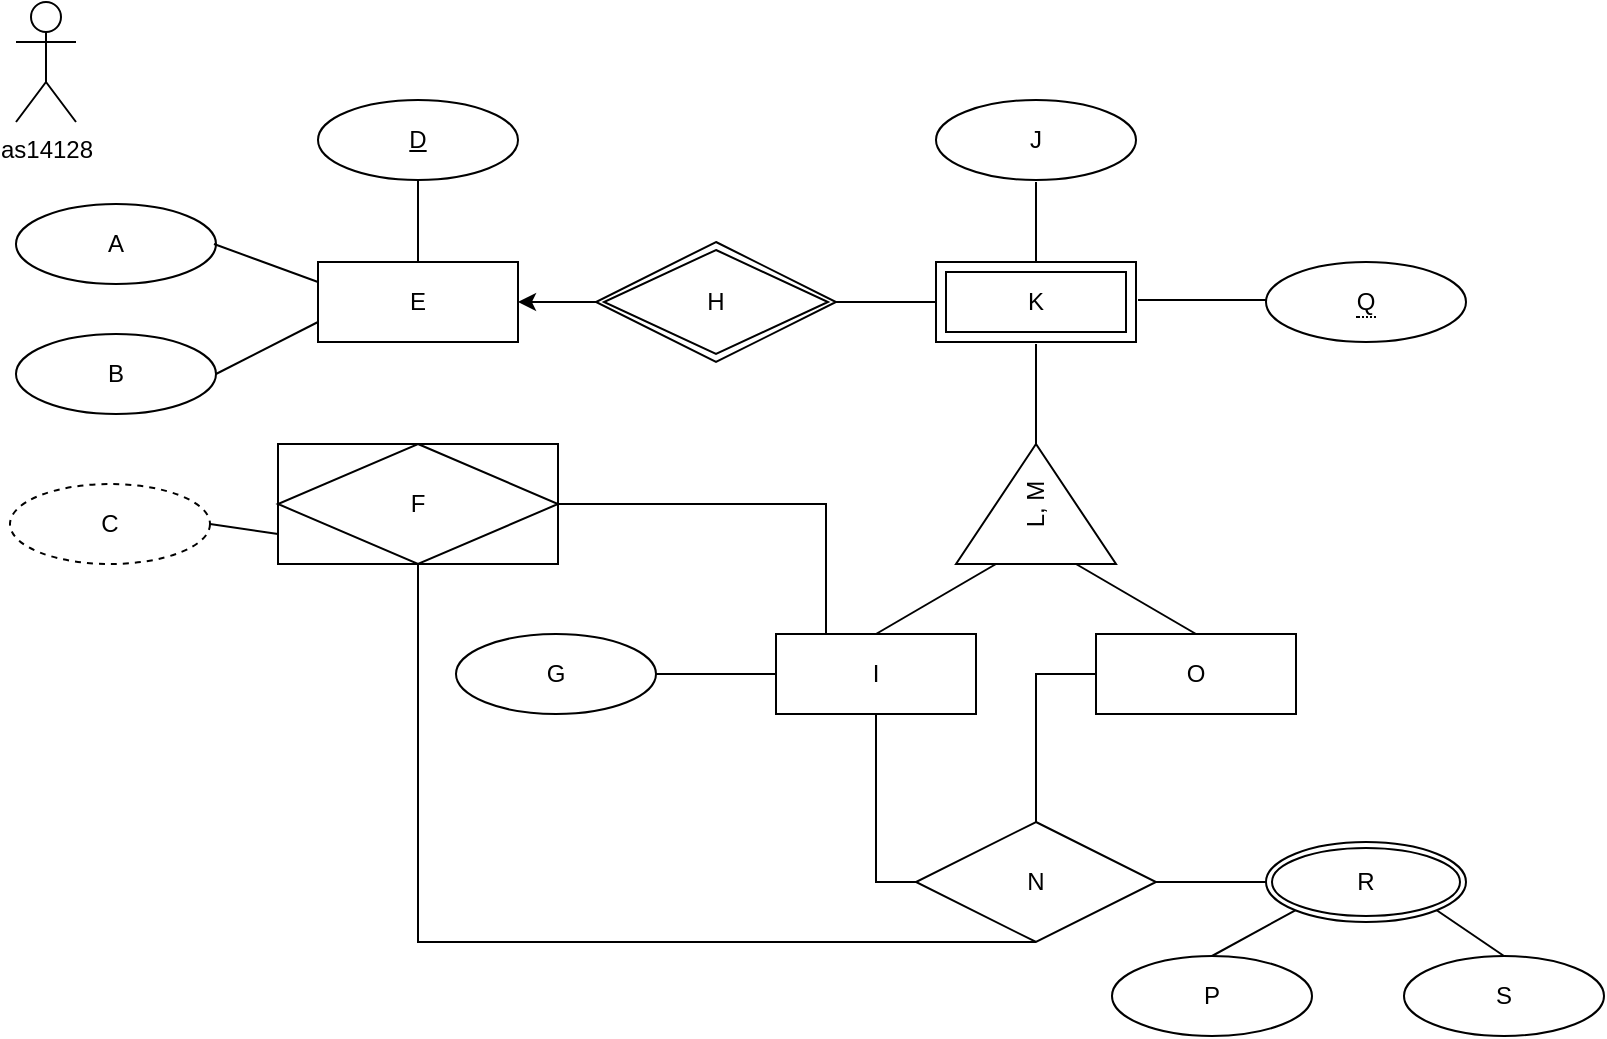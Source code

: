 <mxfile version="16.5.3" type="device"><diagram id="KcgvSHTCboE4x2ObBVBz" name="Page-1"><mxGraphModel dx="1038" dy="489" grid="0" gridSize="10" guides="1" tooltips="1" connect="1" arrows="0" fold="1" page="1" pageScale="1" pageWidth="850" pageHeight="1100" math="0" shadow="0"><root><mxCell id="0"/><mxCell id="1" parent="0"/><mxCell id="jOBMFIL_v7f5LbKVYLSg-1" value="as14128" style="shape=umlActor;verticalLabelPosition=bottom;verticalAlign=top;html=1;outlineConnect=0;" parent="1" vertex="1"><mxGeometry x="44" y="19" width="30" height="60" as="geometry"/></mxCell><mxCell id="ZhK_0OEdVRAU7fmIs1_y-1" value="A" style="ellipse;whiteSpace=wrap;html=1;align=center;" parent="1" vertex="1"><mxGeometry x="44" y="120" width="100" height="40" as="geometry"/></mxCell><mxCell id="ZhK_0OEdVRAU7fmIs1_y-2" value="B" style="ellipse;whiteSpace=wrap;html=1;align=center;" parent="1" vertex="1"><mxGeometry x="44" y="185" width="100" height="40" as="geometry"/></mxCell><mxCell id="ZhK_0OEdVRAU7fmIs1_y-3" value="C" style="ellipse;whiteSpace=wrap;html=1;align=center;dashed=1;" parent="1" vertex="1"><mxGeometry x="41" y="260" width="100" height="40" as="geometry"/></mxCell><mxCell id="ZhK_0OEdVRAU7fmIs1_y-4" value="E" style="whiteSpace=wrap;html=1;align=center;" parent="1" vertex="1"><mxGeometry x="195" y="149" width="100" height="40" as="geometry"/></mxCell><mxCell id="ZhK_0OEdVRAU7fmIs1_y-6" value="" style="endArrow=none;html=1;rounded=0;entryX=0;entryY=0.25;entryDx=0;entryDy=0;" parent="1" target="ZhK_0OEdVRAU7fmIs1_y-4" edge="1"><mxGeometry relative="1" as="geometry"><mxPoint x="143" y="140" as="sourcePoint"/><mxPoint x="303" y="140" as="targetPoint"/></mxGeometry></mxCell><mxCell id="ZhK_0OEdVRAU7fmIs1_y-7" value="" style="endArrow=none;html=1;rounded=0;entryX=0;entryY=0.75;entryDx=0;entryDy=0;" parent="1" target="ZhK_0OEdVRAU7fmIs1_y-4" edge="1"><mxGeometry relative="1" as="geometry"><mxPoint x="144" y="205" as="sourcePoint"/><mxPoint x="304" y="205" as="targetPoint"/></mxGeometry></mxCell><mxCell id="ZhK_0OEdVRAU7fmIs1_y-8" value="D" style="ellipse;whiteSpace=wrap;html=1;align=center;fontStyle=4;" parent="1" vertex="1"><mxGeometry x="195" y="68" width="100" height="40" as="geometry"/></mxCell><mxCell id="ZhK_0OEdVRAU7fmIs1_y-9" value="" style="endArrow=none;html=1;rounded=0;entryX=0.5;entryY=0;entryDx=0;entryDy=0;" parent="1" target="ZhK_0OEdVRAU7fmIs1_y-4" edge="1"><mxGeometry relative="1" as="geometry"><mxPoint x="245" y="108" as="sourcePoint"/><mxPoint x="405" y="108" as="targetPoint"/></mxGeometry></mxCell><mxCell id="ZhK_0OEdVRAU7fmIs1_y-10" value="F" style="shape=associativeEntity;whiteSpace=wrap;html=1;align=center;" parent="1" vertex="1"><mxGeometry x="175" y="240" width="140" height="60" as="geometry"/></mxCell><mxCell id="ZhK_0OEdVRAU7fmIs1_y-11" value="" style="endArrow=none;html=1;rounded=0;entryX=0;entryY=0.75;entryDx=0;entryDy=0;exitX=1;exitY=0.5;exitDx=0;exitDy=0;" parent="1" source="ZhK_0OEdVRAU7fmIs1_y-3" target="ZhK_0OEdVRAU7fmIs1_y-10" edge="1"><mxGeometry relative="1" as="geometry"><mxPoint x="142" y="280" as="sourcePoint"/><mxPoint x="299" y="280" as="targetPoint"/></mxGeometry></mxCell><mxCell id="ZhK_0OEdVRAU7fmIs1_y-13" style="edgeStyle=orthogonalEdgeStyle;rounded=0;orthogonalLoop=1;jettySize=auto;html=1;exitX=0;exitY=0.5;exitDx=0;exitDy=0;entryX=1;entryY=0.5;entryDx=0;entryDy=0;" parent="1" source="ZhK_0OEdVRAU7fmIs1_y-12" target="ZhK_0OEdVRAU7fmIs1_y-4" edge="1"><mxGeometry relative="1" as="geometry"/></mxCell><mxCell id="ZhK_0OEdVRAU7fmIs1_y-12" value="H" style="shape=rhombus;double=1;perimeter=rhombusPerimeter;whiteSpace=wrap;html=1;align=center;" parent="1" vertex="1"><mxGeometry x="334" y="139" width="120" height="60" as="geometry"/></mxCell><mxCell id="ZhK_0OEdVRAU7fmIs1_y-14" value="K" style="shape=ext;margin=3;double=1;whiteSpace=wrap;html=1;align=center;" parent="1" vertex="1"><mxGeometry x="504" y="149" width="100" height="40" as="geometry"/></mxCell><mxCell id="ZhK_0OEdVRAU7fmIs1_y-15" value="" style="endArrow=none;html=1;rounded=0;entryX=0;entryY=0.5;entryDx=0;entryDy=0;" parent="1" source="ZhK_0OEdVRAU7fmIs1_y-12" target="ZhK_0OEdVRAU7fmIs1_y-14" edge="1"><mxGeometry relative="1" as="geometry"><mxPoint x="454" y="169" as="sourcePoint"/><mxPoint x="508" y="169" as="targetPoint"/></mxGeometry></mxCell><mxCell id="ZhK_0OEdVRAU7fmIs1_y-16" value="J" style="ellipse;whiteSpace=wrap;html=1;align=center;" parent="1" vertex="1"><mxGeometry x="504" y="68" width="100" height="40" as="geometry"/></mxCell><mxCell id="ZhK_0OEdVRAU7fmIs1_y-17" value="" style="endArrow=none;html=1;rounded=0;entryX=0.5;entryY=0;entryDx=0;entryDy=0;" parent="1" target="ZhK_0OEdVRAU7fmIs1_y-14" edge="1"><mxGeometry relative="1" as="geometry"><mxPoint x="554" y="109" as="sourcePoint"/><mxPoint x="708" y="109" as="targetPoint"/></mxGeometry></mxCell><mxCell id="ZhK_0OEdVRAU7fmIs1_y-18" value="&lt;span style=&quot;border-bottom: 1px dotted&quot;&gt;Q&lt;/span&gt;" style="ellipse;whiteSpace=wrap;html=1;align=center;" parent="1" vertex="1"><mxGeometry x="669" y="149" width="100" height="40" as="geometry"/></mxCell><mxCell id="ZhK_0OEdVRAU7fmIs1_y-19" value="" style="endArrow=none;html=1;rounded=0;" parent="1" edge="1"><mxGeometry relative="1" as="geometry"><mxPoint x="605" y="168" as="sourcePoint"/><mxPoint x="669" y="168" as="targetPoint"/></mxGeometry></mxCell><mxCell id="ZhK_0OEdVRAU7fmIs1_y-20" value="L, M" style="triangle;whiteSpace=wrap;html=1;rotation=-90;" parent="1" vertex="1"><mxGeometry x="524" y="230" width="60" height="80" as="geometry"/></mxCell><mxCell id="ZhK_0OEdVRAU7fmIs1_y-21" value="" style="endArrow=none;html=1;rounded=0;entryX=1;entryY=0.5;entryDx=0;entryDy=0;" parent="1" target="ZhK_0OEdVRAU7fmIs1_y-20" edge="1"><mxGeometry relative="1" as="geometry"><mxPoint x="554" y="190" as="sourcePoint"/><mxPoint x="711" y="190" as="targetPoint"/></mxGeometry></mxCell><mxCell id="ZhK_0OEdVRAU7fmIs1_y-22" value="I" style="whiteSpace=wrap;html=1;align=center;" parent="1" vertex="1"><mxGeometry x="424" y="335" width="100" height="40" as="geometry"/></mxCell><mxCell id="ZhK_0OEdVRAU7fmIs1_y-23" value="O" style="whiteSpace=wrap;html=1;align=center;" parent="1" vertex="1"><mxGeometry x="584" y="335" width="100" height="40" as="geometry"/></mxCell><mxCell id="ZhK_0OEdVRAU7fmIs1_y-24" value="" style="endArrow=none;html=1;rounded=0;exitX=0;exitY=0.25;exitDx=0;exitDy=0;entryX=0.5;entryY=0;entryDx=0;entryDy=0;" parent="1" source="ZhK_0OEdVRAU7fmIs1_y-20" target="ZhK_0OEdVRAU7fmIs1_y-22" edge="1"><mxGeometry relative="1" as="geometry"><mxPoint x="459" y="322" as="sourcePoint"/><mxPoint x="619" y="322" as="targetPoint"/></mxGeometry></mxCell><mxCell id="ZhK_0OEdVRAU7fmIs1_y-25" value="" style="endArrow=none;html=1;rounded=0;exitX=0;exitY=0.75;exitDx=0;exitDy=0;entryX=0.5;entryY=0;entryDx=0;entryDy=0;" parent="1" source="ZhK_0OEdVRAU7fmIs1_y-20" target="ZhK_0OEdVRAU7fmIs1_y-23" edge="1"><mxGeometry relative="1" as="geometry"><mxPoint x="579" y="318" as="sourcePoint"/><mxPoint x="739" y="318" as="targetPoint"/></mxGeometry></mxCell><mxCell id="ZhK_0OEdVRAU7fmIs1_y-27" value="" style="endArrow=none;html=1;rounded=0;entryX=0.25;entryY=0;entryDx=0;entryDy=0;" parent="1" source="ZhK_0OEdVRAU7fmIs1_y-10" target="ZhK_0OEdVRAU7fmIs1_y-22" edge="1"><mxGeometry relative="1" as="geometry"><mxPoint x="315" y="270" as="sourcePoint"/><mxPoint x="475" y="270" as="targetPoint"/><Array as="points"><mxPoint x="449" y="270"/></Array></mxGeometry></mxCell><mxCell id="ZhK_0OEdVRAU7fmIs1_y-28" value="G" style="ellipse;whiteSpace=wrap;html=1;align=center;" parent="1" vertex="1"><mxGeometry x="264" y="335" width="100" height="40" as="geometry"/></mxCell><mxCell id="ZhK_0OEdVRAU7fmIs1_y-29" value="" style="endArrow=none;html=1;rounded=0;exitX=1;exitY=0.5;exitDx=0;exitDy=0;entryX=0;entryY=0.5;entryDx=0;entryDy=0;" parent="1" source="ZhK_0OEdVRAU7fmIs1_y-28" target="ZhK_0OEdVRAU7fmIs1_y-22" edge="1"><mxGeometry relative="1" as="geometry"><mxPoint x="321" y="400" as="sourcePoint"/><mxPoint x="481" y="400" as="targetPoint"/></mxGeometry></mxCell><mxCell id="ZhK_0OEdVRAU7fmIs1_y-30" value="N" style="shape=rhombus;perimeter=rhombusPerimeter;whiteSpace=wrap;html=1;align=center;" parent="1" vertex="1"><mxGeometry x="494" y="429" width="120" height="60" as="geometry"/></mxCell><mxCell id="ZhK_0OEdVRAU7fmIs1_y-31" value="" style="endArrow=none;html=1;rounded=0;exitX=0.5;exitY=1;exitDx=0;exitDy=0;entryX=0.5;entryY=1;entryDx=0;entryDy=0;" parent="1" source="ZhK_0OEdVRAU7fmIs1_y-10" target="ZhK_0OEdVRAU7fmIs1_y-30" edge="1"><mxGeometry relative="1" as="geometry"><mxPoint x="249" y="451" as="sourcePoint"/><mxPoint x="409" y="451" as="targetPoint"/><Array as="points"><mxPoint x="245" y="489"/></Array></mxGeometry></mxCell><mxCell id="ZhK_0OEdVRAU7fmIs1_y-32" value="" style="endArrow=none;html=1;rounded=0;exitX=0.5;exitY=1;exitDx=0;exitDy=0;entryX=0;entryY=0.5;entryDx=0;entryDy=0;" parent="1" source="ZhK_0OEdVRAU7fmIs1_y-22" target="ZhK_0OEdVRAU7fmIs1_y-30" edge="1"><mxGeometry relative="1" as="geometry"><mxPoint x="455" y="407" as="sourcePoint"/><mxPoint x="615" y="407" as="targetPoint"/><Array as="points"><mxPoint x="474" y="459"/></Array></mxGeometry></mxCell><mxCell id="ZhK_0OEdVRAU7fmIs1_y-33" value="" style="endArrow=none;html=1;rounded=0;exitX=0;exitY=0.5;exitDx=0;exitDy=0;entryX=0.5;entryY=0;entryDx=0;entryDy=0;" parent="1" source="ZhK_0OEdVRAU7fmIs1_y-23" target="ZhK_0OEdVRAU7fmIs1_y-30" edge="1"><mxGeometry relative="1" as="geometry"><mxPoint x="511" y="410" as="sourcePoint"/><mxPoint x="671" y="410" as="targetPoint"/><Array as="points"><mxPoint x="554" y="355"/></Array></mxGeometry></mxCell><mxCell id="ZhK_0OEdVRAU7fmIs1_y-34" value="R" style="ellipse;shape=doubleEllipse;margin=3;whiteSpace=wrap;html=1;align=center;" parent="1" vertex="1"><mxGeometry x="669" y="439" width="100" height="40" as="geometry"/></mxCell><mxCell id="ZhK_0OEdVRAU7fmIs1_y-35" value="P" style="ellipse;whiteSpace=wrap;html=1;align=center;" parent="1" vertex="1"><mxGeometry x="592" y="496" width="100" height="40" as="geometry"/></mxCell><mxCell id="ZhK_0OEdVRAU7fmIs1_y-36" value="S" style="ellipse;whiteSpace=wrap;html=1;align=center;" parent="1" vertex="1"><mxGeometry x="738" y="496" width="100" height="40" as="geometry"/></mxCell><mxCell id="ZhK_0OEdVRAU7fmIs1_y-37" value="" style="endArrow=none;html=1;rounded=0;exitX=1;exitY=0.5;exitDx=0;exitDy=0;entryX=0;entryY=0.5;entryDx=0;entryDy=0;" parent="1" source="ZhK_0OEdVRAU7fmIs1_y-30" target="ZhK_0OEdVRAU7fmIs1_y-34" edge="1"><mxGeometry relative="1" as="geometry"><mxPoint x="589" y="420" as="sourcePoint"/><mxPoint x="749" y="420" as="targetPoint"/></mxGeometry></mxCell><mxCell id="ZhK_0OEdVRAU7fmIs1_y-38" value="" style="endArrow=none;html=1;rounded=0;entryX=0;entryY=1;entryDx=0;entryDy=0;exitX=0.5;exitY=0;exitDx=0;exitDy=0;" parent="1" source="ZhK_0OEdVRAU7fmIs1_y-35" target="ZhK_0OEdVRAU7fmIs1_y-34" edge="1"><mxGeometry relative="1" as="geometry"><mxPoint x="581" y="488" as="sourcePoint"/><mxPoint x="741" y="488" as="targetPoint"/></mxGeometry></mxCell><mxCell id="ZhK_0OEdVRAU7fmIs1_y-39" value="" style="endArrow=none;html=1;rounded=0;exitX=1;exitY=1;exitDx=0;exitDy=0;entryX=0.5;entryY=0;entryDx=0;entryDy=0;" parent="1" source="ZhK_0OEdVRAU7fmIs1_y-34" target="ZhK_0OEdVRAU7fmIs1_y-36" edge="1"><mxGeometry relative="1" as="geometry"><mxPoint x="675" y="486" as="sourcePoint"/><mxPoint x="835" y="486" as="targetPoint"/></mxGeometry></mxCell></root></mxGraphModel></diagram></mxfile>